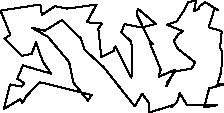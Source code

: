 unitsize(0.001cm);
draw((3140,1401)--(3058,1276));
draw((3058,1276)--(3133,1143));
draw((3133,1143)--(3438,901));
draw((3438,901)--(3370,791));
draw((3370,791)--(3084,748));
draw((3084,748)--(2938,543));
draw((2938,543)--(2929,485));
draw((2929,485)--(3084,774));
draw((3084,774)--(2800,653));
draw((2800,653)--(2801,695));
draw((2801,695)--(2830,775));
draw((2830,775)--(2639,1239));
draw((2639,1239)--(2698,1221));
draw((2698,1221)--(2642,1269));
draw((2642,1269)--(2408,1747));
draw((2408,1747)--(2426,1851));
draw((2426,1851)--(2741,1583));
draw((2741,1583)--(2489,1520));
draw((2489,1520)--(2191,1579));
draw((2191,1579)--(2132,1432));
draw((2132,1432)--(2312,1270));
draw((2312,1270)--(2330,741));
draw((2330,741)--(2310,635));
draw((2310,635)--(2030,1186));
draw((2030,1186)--(2009,1163));
draw((2009,1163)--(2000,1110));
draw((2000,1110)--(1782,995));
draw((1782,995)--(1729,1498));
draw((1729,1498)--(1794,1589));
draw((1794,1589)--(1526,1612));
draw((1526,1612)--(1697,1924));
draw((1697,1924)--(1182,1853));
draw((1182,1853)--(962,1895));
draw((962,1895)--(731,1741));
draw((731,1741)--(706,1925));
draw((706,1925)--(3,1817));
draw((3,1817)--(177,1390));
draw((177,1390)--(71,1323));
draw((71,1323)--(193,1210));
draw((193,1210)--(376,1018));
draw((376,1018)--(556,1056));
draw((556,1056)--(627,1261));
draw((627,1261)--(749,920));
draw((749,920)--(896,705));
draw((896,705)--(399,850));
draw((399,850)--(298,615));
draw((298,615)--(422,542));
draw((422,542)--(380,478));
draw((380,478)--(171,514));
draw((171,514)--(61,81));
draw((61,81)--(347,252));
draw((347,252)--(387,190));
draw((387,190)--(468,319));
draw((468,319)--(694,552));
draw((694,552)--(844,520));
draw((844,520)--(1612,328));
draw((1612,328)--(1538,224));
draw((1538,224)--(1517,266));
draw((1517,266)--(1286,550));
draw((1286,550)--(1213,910));
draw((1213,910)--(839,1355));
draw((839,1355)--(563,1513));
draw((563,1513)--(782,1462));
draw((782,1462)--(1090,1652));
draw((1090,1652)--(1423,1322));
draw((1423,1322)--(1490,1123));
draw((1490,1123)--(1829,812));
draw((1829,812)--(2372,127));
draw((2372,127)--(2503,352));
draw((2503,352)--(2614,195));
draw((2614,195)--(2630,20));
draw((2630,20)--(3060,155));
draw((3060,155)--(3017,108));
draw((3017,108)--(3123,217));
draw((3123,217)--(3162,367));
draw((3162,367)--(3292,152));
draw((3292,152)--(3821,147));
draw((3821,147)--(3595,111));
draw((3595,111)--(3684,445));
draw((3684,445)--(3938,516));
draw((3938,516)--(3829,513));
draw((3829,513)--(3896,742));
draw((3896,742)--(3918,1088));
draw((3918,1088)--(3876,1165));
draw((3876,1165)--(3904,1444));
draw((3904,1444)--(3858,1472));
draw((3858,1472)--(3675,1522));
draw((3675,1522)--(3782,1865));
draw((3782,1865)--(3834,1827));
draw((3834,1827)--(3611,1968));
draw((3611,1968)--(3515,1892));
draw((3515,1892)--(3507,1851));
draw((3507,1851)--(3417,1808));
draw((3417,1808)--(3453,1998));
draw((3453,1998)--(3317,1966));
draw((3317,1966)--(3245,1828));
draw((3245,1828)--(3114,1629));
draw((3114,1629)--(2937,1568));
draw((2937,1568)--(3220,1454));
draw((3220,1454)--(3140,1401));
